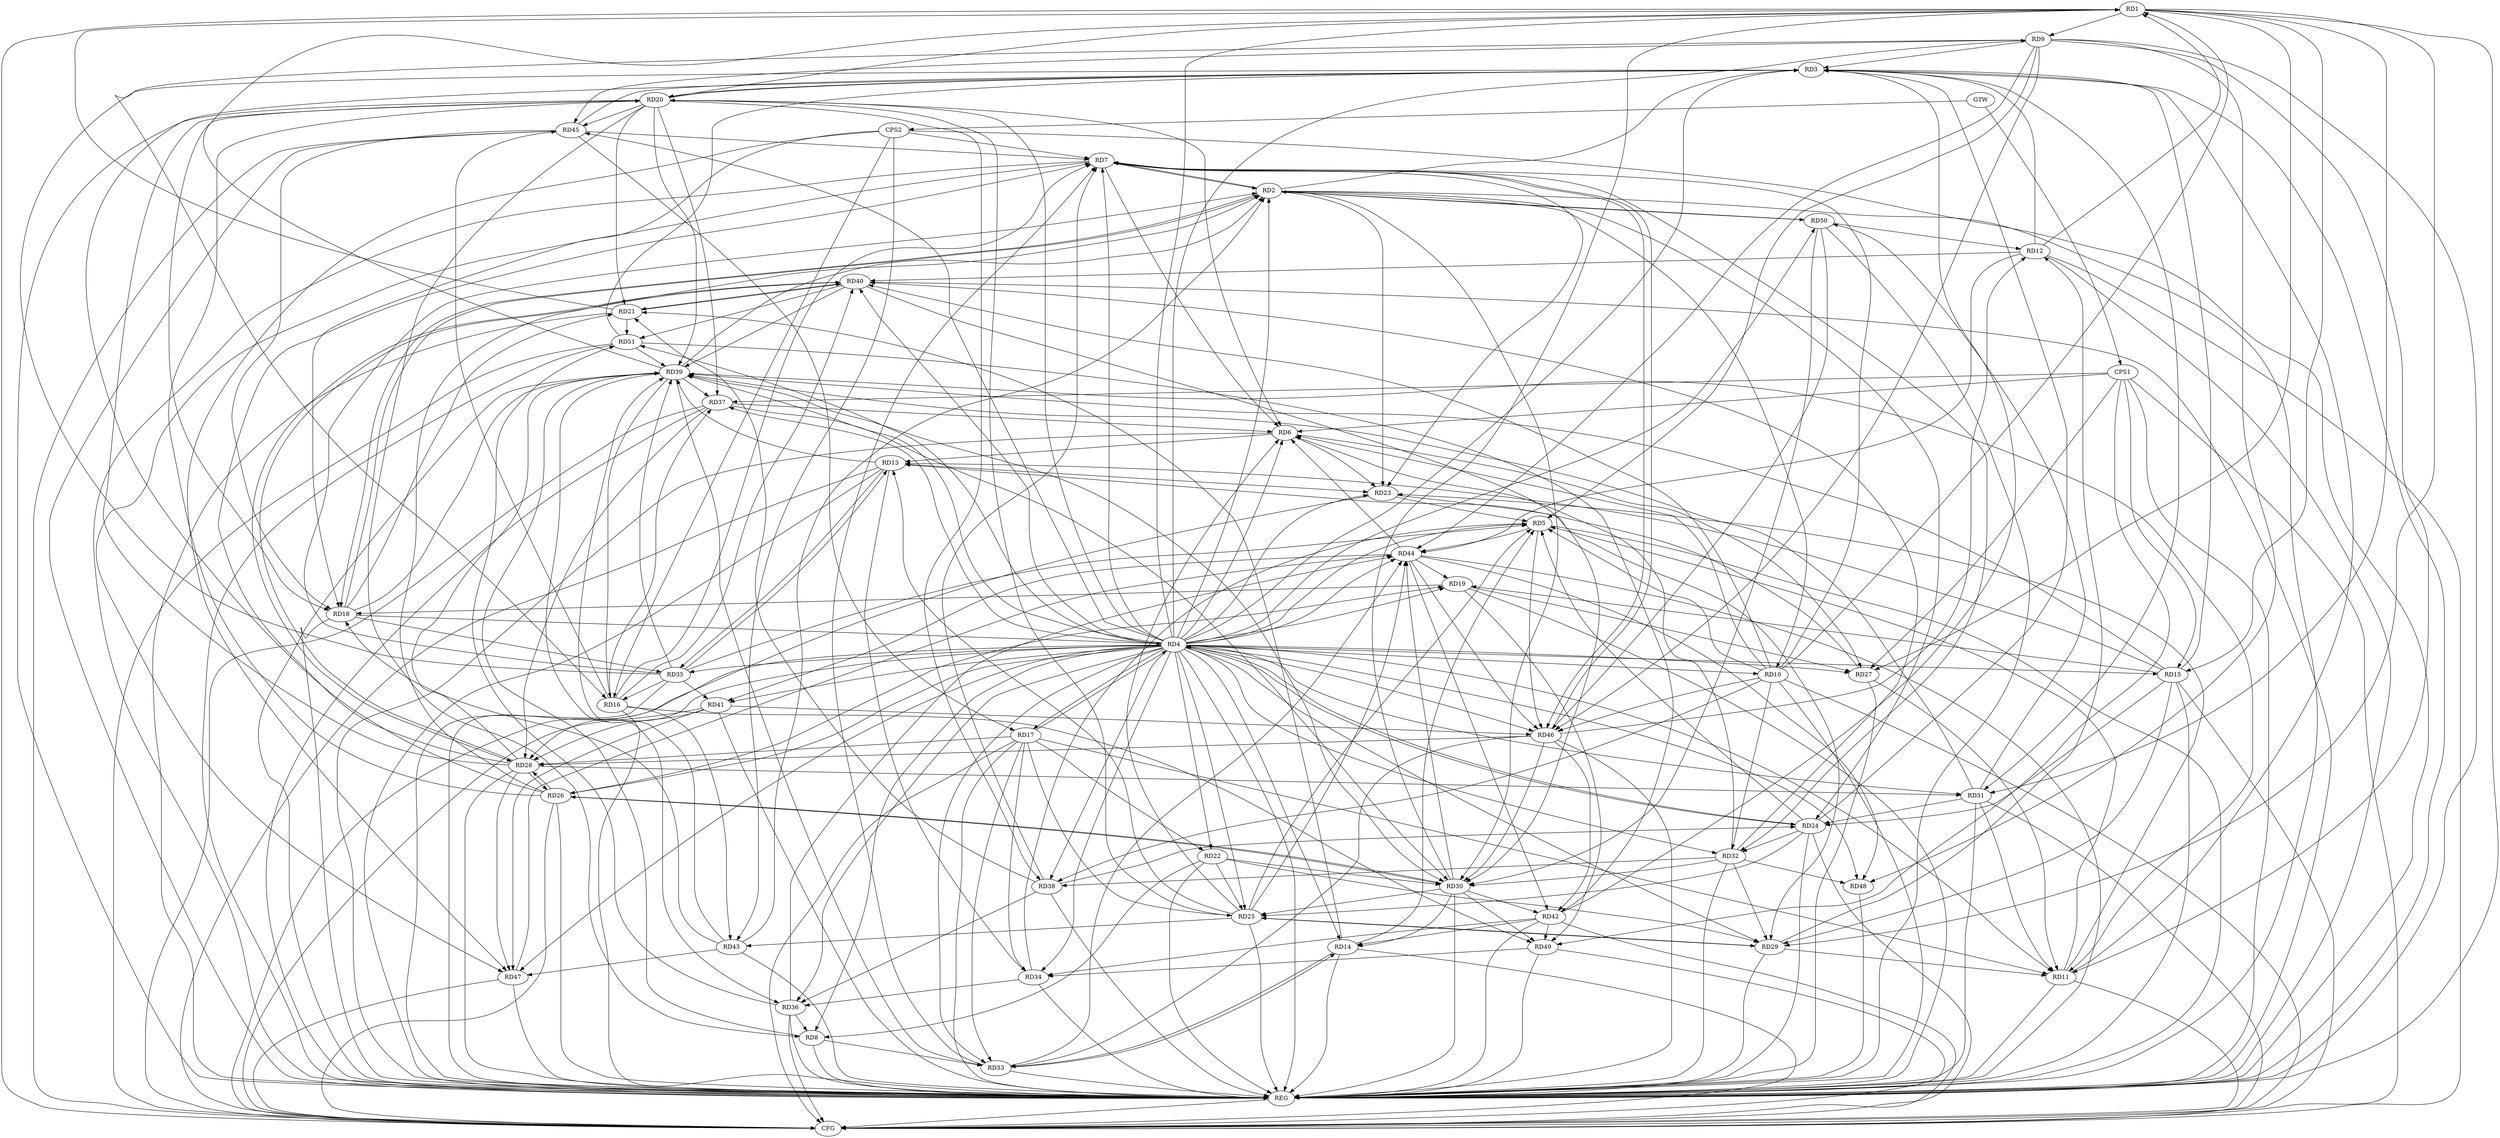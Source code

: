strict digraph G {
  RD1 [ label="RD1" ];
  RD2 [ label="RD2" ];
  RD3 [ label="RD3" ];
  RD4 [ label="RD4" ];
  RD5 [ label="RD5" ];
  RD6 [ label="RD6" ];
  RD7 [ label="RD7" ];
  RD8 [ label="RD8" ];
  RD9 [ label="RD9" ];
  RD10 [ label="RD10" ];
  RD11 [ label="RD11" ];
  RD12 [ label="RD12" ];
  RD13 [ label="RD13" ];
  RD14 [ label="RD14" ];
  RD15 [ label="RD15" ];
  RD16 [ label="RD16" ];
  RD17 [ label="RD17" ];
  RD18 [ label="RD18" ];
  RD19 [ label="RD19" ];
  RD20 [ label="RD20" ];
  RD21 [ label="RD21" ];
  RD22 [ label="RD22" ];
  RD23 [ label="RD23" ];
  RD24 [ label="RD24" ];
  RD25 [ label="RD25" ];
  RD26 [ label="RD26" ];
  RD27 [ label="RD27" ];
  RD28 [ label="RD28" ];
  RD29 [ label="RD29" ];
  RD30 [ label="RD30" ];
  RD31 [ label="RD31" ];
  RD32 [ label="RD32" ];
  RD33 [ label="RD33" ];
  RD34 [ label="RD34" ];
  RD35 [ label="RD35" ];
  RD36 [ label="RD36" ];
  RD37 [ label="RD37" ];
  RD38 [ label="RD38" ];
  RD39 [ label="RD39" ];
  RD40 [ label="RD40" ];
  RD41 [ label="RD41" ];
  RD42 [ label="RD42" ];
  RD43 [ label="RD43" ];
  RD44 [ label="RD44" ];
  RD45 [ label="RD45" ];
  RD46 [ label="RD46" ];
  RD47 [ label="RD47" ];
  RD48 [ label="RD48" ];
  RD49 [ label="RD49" ];
  RD50 [ label="RD50" ];
  RD51 [ label="RD51" ];
  CPS1 [ label="CPS1" ];
  CPS2 [ label="CPS2" ];
  GTW [ label="GTW" ];
  REG [ label="REG" ];
  CFG [ label="CFG" ];
  RD1 -> RD9;
  RD10 -> RD1;
  RD12 -> RD1;
  RD1 -> RD15;
  RD20 -> RD1;
  RD21 -> RD1;
  RD1 -> RD27;
  RD1 -> RD29;
  RD30 -> RD1;
  RD1 -> RD31;
  RD39 -> RD1;
  RD2 -> RD3;
  RD2 -> RD7;
  RD7 -> RD2;
  RD2 -> RD10;
  RD2 -> RD18;
  RD18 -> RD2;
  RD2 -> RD23;
  RD2 -> RD24;
  RD26 -> RD2;
  RD2 -> RD30;
  RD35 -> RD2;
  RD39 -> RD2;
  RD43 -> RD2;
  RD2 -> RD50;
  RD50 -> RD2;
  RD4 -> RD3;
  RD9 -> RD3;
  RD11 -> RD3;
  RD12 -> RD3;
  RD15 -> RD3;
  RD3 -> RD20;
  RD20 -> RD3;
  RD24 -> RD3;
  RD26 -> RD3;
  RD3 -> RD31;
  RD35 -> RD3;
  RD42 -> RD3;
  RD45 -> RD3;
  RD51 -> RD3;
  RD4 -> RD6;
  RD17 -> RD4;
  RD18 -> RD4;
  RD4 -> RD24;
  RD24 -> RD4;
  RD4 -> RD28;
  RD4 -> RD29;
  RD4 -> RD33;
  RD4 -> RD39;
  RD4 -> RD40;
  RD4 -> RD44;
  RD4 -> RD46;
  RD4 -> RD48;
  RD9 -> RD5;
  RD10 -> RD5;
  RD11 -> RD5;
  RD14 -> RD5;
  RD23 -> RD5;
  RD24 -> RD5;
  RD25 -> RD5;
  RD34 -> RD5;
  RD35 -> RD5;
  RD5 -> RD44;
  RD5 -> RD46;
  RD7 -> RD6;
  RD10 -> RD6;
  RD6 -> RD13;
  RD20 -> RD6;
  RD6 -> RD23;
  RD25 -> RD6;
  RD6 -> RD27;
  RD32 -> RD6;
  RD37 -> RD6;
  RD44 -> RD6;
  RD10 -> RD7;
  RD16 -> RD7;
  RD7 -> RD23;
  RD28 -> RD7;
  RD7 -> RD32;
  RD33 -> RD7;
  RD38 -> RD7;
  RD45 -> RD7;
  RD7 -> RD46;
  RD46 -> RD7;
  RD7 -> RD47;
  RD20 -> RD8;
  RD22 -> RD8;
  RD8 -> RD33;
  RD36 -> RD8;
  RD8 -> RD39;
  RD9 -> RD11;
  RD9 -> RD16;
  RD9 -> RD44;
  RD9 -> RD45;
  RD9 -> RD46;
  RD9 -> RD48;
  RD10 -> RD32;
  RD10 -> RD38;
  RD10 -> RD40;
  RD10 -> RD46;
  RD17 -> RD11;
  RD11 -> RD23;
  RD27 -> RD11;
  RD29 -> RD11;
  RD31 -> RD11;
  RD39 -> RD11;
  RD29 -> RD12;
  RD12 -> RD40;
  RD12 -> RD44;
  RD46 -> RD12;
  RD50 -> RD12;
  RD15 -> RD13;
  RD13 -> RD23;
  RD25 -> RD13;
  RD27 -> RD13;
  RD13 -> RD34;
  RD13 -> RD35;
  RD35 -> RD13;
  RD13 -> RD39;
  RD14 -> RD21;
  RD30 -> RD14;
  RD14 -> RD33;
  RD33 -> RD14;
  RD42 -> RD14;
  RD15 -> RD19;
  RD15 -> RD24;
  RD15 -> RD29;
  RD15 -> RD39;
  RD35 -> RD16;
  RD16 -> RD37;
  RD39 -> RD16;
  RD16 -> RD40;
  RD16 -> RD43;
  RD16 -> RD45;
  RD16 -> RD49;
  RD17 -> RD22;
  RD17 -> RD25;
  RD17 -> RD28;
  RD17 -> RD33;
  RD17 -> RD34;
  RD45 -> RD17;
  RD19 -> RD18;
  RD20 -> RD18;
  RD18 -> RD21;
  RD18 -> RD35;
  RD18 -> RD39;
  RD43 -> RD18;
  RD45 -> RD18;
  RD26 -> RD19;
  RD19 -> RD27;
  RD44 -> RD19;
  RD19 -> RD49;
  RD20 -> RD21;
  RD25 -> RD20;
  RD26 -> RD20;
  RD28 -> RD20;
  RD20 -> RD37;
  RD20 -> RD38;
  RD20 -> RD39;
  RD20 -> RD45;
  RD38 -> RD21;
  RD21 -> RD40;
  RD40 -> RD21;
  RD21 -> RD51;
  RD22 -> RD25;
  RD22 -> RD29;
  RD22 -> RD30;
  RD23 -> RD29;
  RD24 -> RD25;
  RD31 -> RD24;
  RD24 -> RD32;
  RD38 -> RD24;
  RD25 -> RD29;
  RD29 -> RD25;
  RD30 -> RD25;
  RD25 -> RD43;
  RD25 -> RD44;
  RD26 -> RD28;
  RD28 -> RD26;
  RD26 -> RD30;
  RD30 -> RD26;
  RD28 -> RD31;
  RD37 -> RD28;
  RD28 -> RD39;
  RD28 -> RD40;
  RD40 -> RD28;
  RD41 -> RD28;
  RD46 -> RD28;
  RD28 -> RD47;
  RD32 -> RD29;
  RD32 -> RD30;
  RD37 -> RD30;
  RD39 -> RD30;
  RD40 -> RD30;
  RD30 -> RD42;
  RD30 -> RD44;
  RD46 -> RD30;
  RD30 -> RD49;
  RD50 -> RD30;
  RD31 -> RD39;
  RD31 -> RD50;
  RD32 -> RD38;
  RD32 -> RD40;
  RD32 -> RD48;
  RD39 -> RD33;
  RD33 -> RD44;
  RD46 -> RD33;
  RD34 -> RD36;
  RD42 -> RD34;
  RD49 -> RD34;
  RD35 -> RD39;
  RD35 -> RD41;
  RD38 -> RD36;
  RD39 -> RD36;
  RD36 -> RD44;
  RD36 -> RD51;
  RD39 -> RD37;
  RD40 -> RD39;
  RD43 -> RD39;
  RD51 -> RD39;
  RD40 -> RD51;
  RD44 -> RD41;
  RD41 -> RD46;
  RD41 -> RD47;
  RD44 -> RD42;
  RD46 -> RD42;
  RD42 -> RD49;
  RD51 -> RD42;
  RD43 -> RD47;
  RD44 -> RD46;
  RD47 -> RD44;
  RD44 -> RD48;
  RD50 -> RD46;
  CPS1 -> RD27;
  CPS1 -> RD15;
  CPS1 -> RD6;
  CPS1 -> RD49;
  CPS1 -> RD37;
  CPS2 -> RD7;
  CPS2 -> RD18;
  CPS2 -> RD16;
  CPS2 -> RD43;
  CPS2 -> RD47;
  GTW -> CPS1;
  GTW -> CPS2;
  RD1 -> REG;
  RD2 -> REG;
  RD3 -> REG;
  RD4 -> REG;
  RD5 -> REG;
  RD6 -> REG;
  RD7 -> REG;
  RD8 -> REG;
  RD9 -> REG;
  RD10 -> REG;
  RD11 -> REG;
  RD12 -> REG;
  RD13 -> REG;
  RD14 -> REG;
  RD15 -> REG;
  RD16 -> REG;
  RD17 -> REG;
  RD18 -> REG;
  RD19 -> REG;
  RD20 -> REG;
  RD21 -> REG;
  RD22 -> REG;
  RD23 -> REG;
  RD24 -> REG;
  RD25 -> REG;
  RD26 -> REG;
  RD27 -> REG;
  RD28 -> REG;
  RD29 -> REG;
  RD30 -> REG;
  RD31 -> REG;
  RD32 -> REG;
  RD33 -> REG;
  RD34 -> REG;
  RD35 -> REG;
  RD36 -> REG;
  RD37 -> REG;
  RD38 -> REG;
  RD39 -> REG;
  RD40 -> REG;
  RD41 -> REG;
  RD42 -> REG;
  RD43 -> REG;
  RD44 -> REG;
  RD45 -> REG;
  RD46 -> REG;
  RD47 -> REG;
  RD48 -> REG;
  RD49 -> REG;
  RD50 -> REG;
  RD51 -> REG;
  CPS1 -> REG;
  CPS2 -> REG;
  RD37 -> CFG;
  RD41 -> CFG;
  RD42 -> CFG;
  RD51 -> CFG;
  RD31 -> CFG;
  RD14 -> CFG;
  RD13 -> CFG;
  RD36 -> CFG;
  RD10 -> CFG;
  RD1 -> CFG;
  RD11 -> CFG;
  RD45 -> CFG;
  RD12 -> CFG;
  RD26 -> CFG;
  CPS1 -> CFG;
  RD47 -> CFG;
  RD49 -> CFG;
  RD24 -> CFG;
  RD17 -> CFG;
  RD4 -> CFG;
  RD15 -> CFG;
  REG -> CFG;
  RD4 -> RD7;
  RD4 -> RD17;
  RD4 -> RD9;
  RD4 -> RD31;
  RD4 -> RD1;
  RD4 -> RD22;
  RD4 -> RD19;
  RD4 -> RD2;
  RD4 -> RD26;
  RD4 -> RD38;
  RD4 -> RD27;
  RD4 -> RD47;
  RD4 -> RD5;
  RD4 -> RD10;
  RD4 -> RD35;
  RD4 -> RD34;
  RD4 -> RD50;
  RD4 -> RD25;
  RD4 -> RD11;
  RD4 -> RD23;
  RD4 -> RD14;
  RD4 -> RD15;
  RD4 -> RD20;
  RD4 -> RD37;
  RD4 -> RD51;
  RD4 -> RD36;
  RD4 -> RD8;
  RD4 -> RD32;
  RD4 -> RD41;
  RD4 -> RD45;
}
